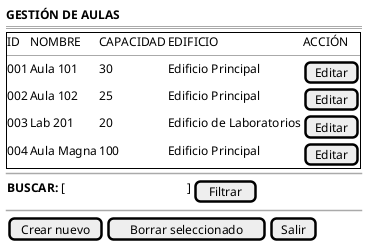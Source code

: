 @startsalt abrirAulas-wireframe
{ 
<b>GESTIÓN DE AULAS</b>  
===
{+  ID | NOMBRE | CAPACIDAD | EDIFICIO | ACCIÓN
  --|--|--|--|--
  001 | Aula 101 | 30 | Edificio Principal | [Editar]
  002 | Aula 102 | 25 | Edificio Principal | [Editar]
  003 | Lab 201 | 20 | Edificio de Laboratorios | [Editar]
  004 | Aula Magna | 100 | Edificio Principal | [Editar]
  }
  ~~
  {<b>BUSCAR:</b> [                                       ] | [Filtrar]}
  ~~
  {[Crear nuevo] | [Borrar seleccionado] | [Salir]}
}

@endsalt